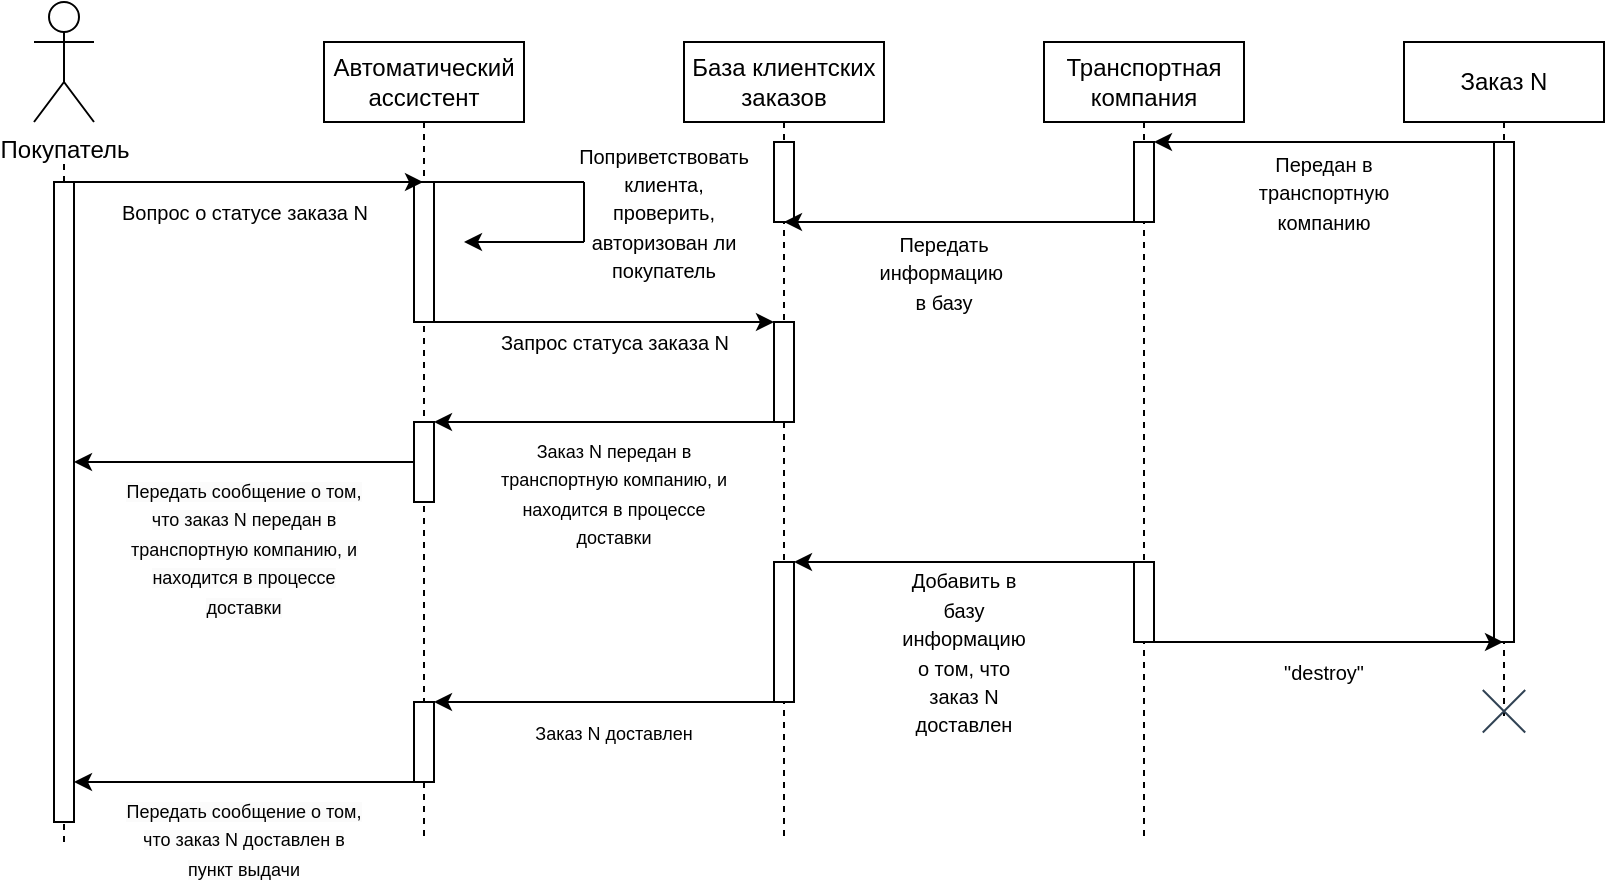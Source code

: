 <mxfile version="21.1.4" type="github">
  <diagram name="Page-1" id="2YBvvXClWsGukQMizWep">
    <mxGraphModel dx="835" dy="488" grid="1" gridSize="10" guides="1" tooltips="1" connect="1" arrows="1" fold="1" page="1" pageScale="1" pageWidth="850" pageHeight="1100" math="0" shadow="0">
      <root>
        <mxCell id="0" />
        <mxCell id="1" parent="0" />
        <mxCell id="7gnjKlUbNgWh5rUze1_p-7" value="Покупатель" style="shape=umlActor;verticalLabelPosition=bottom;verticalAlign=top;html=1;outlineConnect=0;" vertex="1" parent="1">
          <mxGeometry x="75" y="20" width="30" height="60" as="geometry" />
        </mxCell>
        <mxCell id="7gnjKlUbNgWh5rUze1_p-10" value="" style="endArrow=none;dashed=1;html=1;rounded=0;" edge="1" parent="1" source="7gnjKlUbNgWh5rUze1_p-14">
          <mxGeometry width="50" height="50" relative="1" as="geometry">
            <mxPoint x="90" y="320" as="sourcePoint" />
            <mxPoint x="90" y="100" as="targetPoint" />
          </mxGeometry>
        </mxCell>
        <mxCell id="7gnjKlUbNgWh5rUze1_p-15" value="" style="endArrow=none;dashed=1;html=1;rounded=0;" edge="1" parent="1" target="7gnjKlUbNgWh5rUze1_p-14">
          <mxGeometry width="50" height="50" relative="1" as="geometry">
            <mxPoint x="90" y="440" as="sourcePoint" />
            <mxPoint x="90" y="100" as="targetPoint" />
          </mxGeometry>
        </mxCell>
        <mxCell id="7gnjKlUbNgWh5rUze1_p-14" value="" style="html=1;points=[];perimeter=orthogonalPerimeter;outlineConnect=0;targetShapes=umlLifeline;portConstraint=eastwest;newEdgeStyle={&quot;edgeStyle&quot;:&quot;elbowEdgeStyle&quot;,&quot;elbow&quot;:&quot;vertical&quot;,&quot;curved&quot;:0,&quot;rounded&quot;:0};" vertex="1" parent="1">
          <mxGeometry x="85" y="110" width="10" height="320" as="geometry" />
        </mxCell>
        <mxCell id="7gnjKlUbNgWh5rUze1_p-17" value="Автоматический ассистент" style="shape=umlLifeline;perimeter=lifelinePerimeter;whiteSpace=wrap;html=1;container=0;dropTarget=0;collapsible=0;recursiveResize=0;outlineConnect=0;portConstraint=eastwest;newEdgeStyle={&quot;edgeStyle&quot;:&quot;elbowEdgeStyle&quot;,&quot;elbow&quot;:&quot;vertical&quot;,&quot;curved&quot;:0,&quot;rounded&quot;:0};" vertex="1" parent="1">
          <mxGeometry x="220" y="40" width="100" height="400" as="geometry" />
        </mxCell>
        <mxCell id="7gnjKlUbNgWh5rUze1_p-18" value="" style="html=1;points=[];perimeter=orthogonalPerimeter;outlineConnect=0;targetShapes=umlLifeline;portConstraint=eastwest;newEdgeStyle={&quot;edgeStyle&quot;:&quot;elbowEdgeStyle&quot;,&quot;elbow&quot;:&quot;vertical&quot;,&quot;curved&quot;:0,&quot;rounded&quot;:0};" vertex="1" parent="7gnjKlUbNgWh5rUze1_p-17">
          <mxGeometry x="45" y="70" width="10" height="70" as="geometry" />
        </mxCell>
        <mxCell id="7gnjKlUbNgWh5rUze1_p-43" value="" style="html=1;points=[];perimeter=orthogonalPerimeter;outlineConnect=0;targetShapes=umlLifeline;portConstraint=eastwest;newEdgeStyle={&quot;edgeStyle&quot;:&quot;elbowEdgeStyle&quot;,&quot;elbow&quot;:&quot;vertical&quot;,&quot;curved&quot;:0,&quot;rounded&quot;:0};" vertex="1" parent="7gnjKlUbNgWh5rUze1_p-17">
          <mxGeometry x="45" y="190" width="10" height="40" as="geometry" />
        </mxCell>
        <mxCell id="7gnjKlUbNgWh5rUze1_p-61" value="" style="html=1;points=[];perimeter=orthogonalPerimeter;outlineConnect=0;targetShapes=umlLifeline;portConstraint=eastwest;newEdgeStyle={&quot;edgeStyle&quot;:&quot;elbowEdgeStyle&quot;,&quot;elbow&quot;:&quot;vertical&quot;,&quot;curved&quot;:0,&quot;rounded&quot;:0};" vertex="1" parent="7gnjKlUbNgWh5rUze1_p-17">
          <mxGeometry x="45" y="330" width="10" height="40" as="geometry" />
        </mxCell>
        <mxCell id="7gnjKlUbNgWh5rUze1_p-19" value="Транспортная компания" style="shape=umlLifeline;perimeter=lifelinePerimeter;whiteSpace=wrap;html=1;container=0;dropTarget=0;collapsible=0;recursiveResize=0;outlineConnect=0;portConstraint=eastwest;newEdgeStyle={&quot;edgeStyle&quot;:&quot;elbowEdgeStyle&quot;,&quot;elbow&quot;:&quot;vertical&quot;,&quot;curved&quot;:0,&quot;rounded&quot;:0};" vertex="1" parent="1">
          <mxGeometry x="580" y="40" width="100" height="400" as="geometry" />
        </mxCell>
        <mxCell id="7gnjKlUbNgWh5rUze1_p-20" value="" style="html=1;points=[];perimeter=orthogonalPerimeter;outlineConnect=0;targetShapes=umlLifeline;portConstraint=eastwest;newEdgeStyle={&quot;edgeStyle&quot;:&quot;elbowEdgeStyle&quot;,&quot;elbow&quot;:&quot;vertical&quot;,&quot;curved&quot;:0,&quot;rounded&quot;:0};" vertex="1" parent="7gnjKlUbNgWh5rUze1_p-19">
          <mxGeometry x="45" y="50" width="10" height="40" as="geometry" />
        </mxCell>
        <mxCell id="7gnjKlUbNgWh5rUze1_p-41" value="" style="html=1;points=[];perimeter=orthogonalPerimeter;outlineConnect=0;targetShapes=umlLifeline;portConstraint=eastwest;newEdgeStyle={&quot;edgeStyle&quot;:&quot;elbowEdgeStyle&quot;,&quot;elbow&quot;:&quot;vertical&quot;,&quot;curved&quot;:0,&quot;rounded&quot;:0};" vertex="1" parent="7gnjKlUbNgWh5rUze1_p-19">
          <mxGeometry x="45" y="260" width="10" height="40" as="geometry" />
        </mxCell>
        <mxCell id="7gnjKlUbNgWh5rUze1_p-21" value="База клиентских заказов" style="shape=umlLifeline;perimeter=lifelinePerimeter;whiteSpace=wrap;html=1;container=0;dropTarget=0;collapsible=0;recursiveResize=0;outlineConnect=0;portConstraint=eastwest;newEdgeStyle={&quot;edgeStyle&quot;:&quot;elbowEdgeStyle&quot;,&quot;elbow&quot;:&quot;vertical&quot;,&quot;curved&quot;:0,&quot;rounded&quot;:0};" vertex="1" parent="1">
          <mxGeometry x="400" y="40" width="100" height="400" as="geometry" />
        </mxCell>
        <mxCell id="7gnjKlUbNgWh5rUze1_p-22" value="" style="html=1;points=[];perimeter=orthogonalPerimeter;outlineConnect=0;targetShapes=umlLifeline;portConstraint=eastwest;newEdgeStyle={&quot;edgeStyle&quot;:&quot;elbowEdgeStyle&quot;,&quot;elbow&quot;:&quot;vertical&quot;,&quot;curved&quot;:0,&quot;rounded&quot;:0};" vertex="1" parent="7gnjKlUbNgWh5rUze1_p-21">
          <mxGeometry x="45" y="140" width="10" height="50" as="geometry" />
        </mxCell>
        <mxCell id="7gnjKlUbNgWh5rUze1_p-32" value="" style="html=1;points=[];perimeter=orthogonalPerimeter;outlineConnect=0;targetShapes=umlLifeline;portConstraint=eastwest;newEdgeStyle={&quot;edgeStyle&quot;:&quot;elbowEdgeStyle&quot;,&quot;elbow&quot;:&quot;vertical&quot;,&quot;curved&quot;:0,&quot;rounded&quot;:0};" vertex="1" parent="7gnjKlUbNgWh5rUze1_p-21">
          <mxGeometry x="45" y="50" width="10" height="40" as="geometry" />
        </mxCell>
        <mxCell id="7gnjKlUbNgWh5rUze1_p-46" value="" style="html=1;points=[];perimeter=orthogonalPerimeter;outlineConnect=0;targetShapes=umlLifeline;portConstraint=eastwest;newEdgeStyle={&quot;edgeStyle&quot;:&quot;elbowEdgeStyle&quot;,&quot;elbow&quot;:&quot;vertical&quot;,&quot;curved&quot;:0,&quot;rounded&quot;:0};" vertex="1" parent="7gnjKlUbNgWh5rUze1_p-21">
          <mxGeometry x="45" y="260" width="10" height="70" as="geometry" />
        </mxCell>
        <mxCell id="7gnjKlUbNgWh5rUze1_p-23" value="" style="endArrow=classic;html=1;rounded=0;" edge="1" parent="1" target="7gnjKlUbNgWh5rUze1_p-17">
          <mxGeometry width="50" height="50" relative="1" as="geometry">
            <mxPoint x="90" y="110" as="sourcePoint" />
            <mxPoint x="410" y="180" as="targetPoint" />
          </mxGeometry>
        </mxCell>
        <mxCell id="7gnjKlUbNgWh5rUze1_p-24" value="&lt;font style=&quot;font-size: 10px;&quot;&gt;Вопрос о статусе заказа N&lt;/font&gt;" style="text;html=1;align=center;verticalAlign=middle;resizable=0;points=[];autosize=1;strokeColor=none;fillColor=none;" vertex="1" parent="1">
          <mxGeometry x="105" y="110" width="150" height="30" as="geometry" />
        </mxCell>
        <mxCell id="7gnjKlUbNgWh5rUze1_p-26" value="" style="endArrow=classic;html=1;rounded=0;" edge="1" parent="1" source="7gnjKlUbNgWh5rUze1_p-18" target="7gnjKlUbNgWh5rUze1_p-22">
          <mxGeometry width="50" height="50" relative="1" as="geometry">
            <mxPoint x="360" y="230" as="sourcePoint" />
            <mxPoint x="410" y="180" as="targetPoint" />
          </mxGeometry>
        </mxCell>
        <mxCell id="7gnjKlUbNgWh5rUze1_p-27" value="&lt;font style=&quot;font-size: 10px;&quot;&gt;Запрос статуса заказа N&lt;/font&gt;" style="text;html=1;align=center;verticalAlign=middle;resizable=0;points=[];autosize=1;strokeColor=none;fillColor=none;" vertex="1" parent="1">
          <mxGeometry x="295" y="175" width="140" height="30" as="geometry" />
        </mxCell>
        <mxCell id="7gnjKlUbNgWh5rUze1_p-28" value="Заказ N" style="shape=umlLifeline;perimeter=lifelinePerimeter;whiteSpace=wrap;html=1;container=0;dropTarget=0;collapsible=0;recursiveResize=0;outlineConnect=0;portConstraint=eastwest;newEdgeStyle={&quot;edgeStyle&quot;:&quot;elbowEdgeStyle&quot;,&quot;elbow&quot;:&quot;vertical&quot;,&quot;curved&quot;:0,&quot;rounded&quot;:0};" vertex="1" parent="1">
          <mxGeometry x="760" y="40" width="100" height="340" as="geometry" />
        </mxCell>
        <mxCell id="7gnjKlUbNgWh5rUze1_p-29" value="" style="html=1;points=[];perimeter=orthogonalPerimeter;outlineConnect=0;targetShapes=umlLifeline;portConstraint=eastwest;newEdgeStyle={&quot;edgeStyle&quot;:&quot;elbowEdgeStyle&quot;,&quot;elbow&quot;:&quot;vertical&quot;,&quot;curved&quot;:0,&quot;rounded&quot;:0};" vertex="1" parent="7gnjKlUbNgWh5rUze1_p-28">
          <mxGeometry x="45" y="50" width="10" height="250" as="geometry" />
        </mxCell>
        <mxCell id="7gnjKlUbNgWh5rUze1_p-30" value="" style="endArrow=classic;html=1;rounded=0;" edge="1" parent="1" source="7gnjKlUbNgWh5rUze1_p-29" target="7gnjKlUbNgWh5rUze1_p-20">
          <mxGeometry width="50" height="50" relative="1" as="geometry">
            <mxPoint x="430" y="260" as="sourcePoint" />
            <mxPoint x="480" y="210" as="targetPoint" />
            <Array as="points">
              <mxPoint x="720" y="90" />
              <mxPoint x="670" y="90" />
            </Array>
          </mxGeometry>
        </mxCell>
        <mxCell id="7gnjKlUbNgWh5rUze1_p-31" value="&lt;font style=&quot;font-size: 10px;&quot;&gt;Передан в транспортную компанию&lt;/font&gt;" style="text;html=1;strokeColor=none;fillColor=none;align=center;verticalAlign=middle;whiteSpace=wrap;rounded=0;" vertex="1" parent="1">
          <mxGeometry x="690" y="100" width="60" height="30" as="geometry" />
        </mxCell>
        <mxCell id="7gnjKlUbNgWh5rUze1_p-33" style="edgeStyle=elbowEdgeStyle;rounded=0;orthogonalLoop=1;jettySize=auto;html=1;elbow=vertical;curved=0;" edge="1" parent="1" source="7gnjKlUbNgWh5rUze1_p-20" target="7gnjKlUbNgWh5rUze1_p-21">
          <mxGeometry relative="1" as="geometry">
            <Array as="points">
              <mxPoint x="563" y="130" />
            </Array>
          </mxGeometry>
        </mxCell>
        <mxCell id="7gnjKlUbNgWh5rUze1_p-34" value="&lt;font style=&quot;font-size: 10px;&quot;&gt;Передать информацию&amp;nbsp; в базу&lt;/font&gt;" style="text;html=1;strokeColor=none;fillColor=none;align=center;verticalAlign=middle;whiteSpace=wrap;rounded=0;" vertex="1" parent="1">
          <mxGeometry x="500" y="140" width="60" height="30" as="geometry" />
        </mxCell>
        <mxCell id="7gnjKlUbNgWh5rUze1_p-37" value="" style="endArrow=none;html=1;rounded=0;endFill=0;" edge="1" parent="1" source="7gnjKlUbNgWh5rUze1_p-18">
          <mxGeometry width="50" height="50" relative="1" as="geometry">
            <mxPoint x="320" y="150" as="sourcePoint" />
            <mxPoint x="350" y="110" as="targetPoint" />
          </mxGeometry>
        </mxCell>
        <mxCell id="7gnjKlUbNgWh5rUze1_p-38" value="" style="endArrow=none;html=1;rounded=0;" edge="1" parent="1">
          <mxGeometry width="50" height="50" relative="1" as="geometry">
            <mxPoint x="350" y="110" as="sourcePoint" />
            <mxPoint x="350" y="140" as="targetPoint" />
          </mxGeometry>
        </mxCell>
        <mxCell id="7gnjKlUbNgWh5rUze1_p-39" value="" style="endArrow=classic;html=1;rounded=0;" edge="1" parent="1">
          <mxGeometry width="50" height="50" relative="1" as="geometry">
            <mxPoint x="350" y="140" as="sourcePoint" />
            <mxPoint x="290" y="140" as="targetPoint" />
          </mxGeometry>
        </mxCell>
        <mxCell id="7gnjKlUbNgWh5rUze1_p-40" value="&lt;font style=&quot;font-size: 10px;&quot;&gt;Поприветствовать клиента, проверить, авторизован ли покупатель&lt;/font&gt;" style="text;html=1;strokeColor=none;fillColor=none;align=center;verticalAlign=middle;whiteSpace=wrap;rounded=0;" vertex="1" parent="1">
          <mxGeometry x="360" y="110" width="60" height="30" as="geometry" />
        </mxCell>
        <mxCell id="7gnjKlUbNgWh5rUze1_p-42" value="" style="endArrow=classic;html=1;rounded=0;" edge="1" parent="1" source="7gnjKlUbNgWh5rUze1_p-22" target="7gnjKlUbNgWh5rUze1_p-43">
          <mxGeometry width="50" height="50" relative="1" as="geometry">
            <mxPoint x="430" y="280" as="sourcePoint" />
            <mxPoint x="340" y="230" as="targetPoint" />
          </mxGeometry>
        </mxCell>
        <mxCell id="7gnjKlUbNgWh5rUze1_p-45" value="&lt;font style=&quot;font-size: 9px;&quot;&gt;Заказ N передан в транспортную компанию, и находится в процессе доставки&lt;/font&gt;" style="text;html=1;strokeColor=none;fillColor=none;align=center;verticalAlign=middle;whiteSpace=wrap;rounded=0;" vertex="1" parent="1">
          <mxGeometry x="305" y="250" width="120" height="30" as="geometry" />
        </mxCell>
        <mxCell id="7gnjKlUbNgWh5rUze1_p-47" value="" style="endArrow=classic;html=1;rounded=0;" edge="1" parent="1" source="7gnjKlUbNgWh5rUze1_p-41" target="7gnjKlUbNgWh5rUze1_p-46">
          <mxGeometry width="50" height="50" relative="1" as="geometry">
            <mxPoint x="430" y="300" as="sourcePoint" />
            <mxPoint x="480" y="250" as="targetPoint" />
            <Array as="points">
              <mxPoint x="540" y="300" />
            </Array>
          </mxGeometry>
        </mxCell>
        <mxCell id="7gnjKlUbNgWh5rUze1_p-49" value="&lt;font style=&quot;font-size: 10px;&quot;&gt;Добавить в базу информацию о том, что заказ N доставлен&lt;/font&gt;" style="text;html=1;strokeColor=none;fillColor=none;align=center;verticalAlign=middle;whiteSpace=wrap;rounded=0;" vertex="1" parent="1">
          <mxGeometry x="510" y="330" width="60" height="30" as="geometry" />
        </mxCell>
        <mxCell id="7gnjKlUbNgWh5rUze1_p-56" value="" style="shape=cross;whiteSpace=wrap;html=1;rotation=45;fillColor=#000000;fontColor=#ffffff;strokeColor=#314354;size=0;" vertex="1" parent="1">
          <mxGeometry x="795" y="359.64" width="30" height="30" as="geometry" />
        </mxCell>
        <mxCell id="7gnjKlUbNgWh5rUze1_p-57" style="edgeStyle=elbowEdgeStyle;rounded=0;orthogonalLoop=1;jettySize=auto;html=1;elbow=vertical;curved=0;" edge="1" parent="1" source="7gnjKlUbNgWh5rUze1_p-41" target="7gnjKlUbNgWh5rUze1_p-28">
          <mxGeometry relative="1" as="geometry">
            <Array as="points">
              <mxPoint x="698" y="340" />
            </Array>
          </mxGeometry>
        </mxCell>
        <mxCell id="7gnjKlUbNgWh5rUze1_p-58" value="&lt;span style=&quot;font-size: 10px;&quot;&gt;&quot;destroy&quot;&lt;/span&gt;" style="text;html=1;strokeColor=none;fillColor=none;align=center;verticalAlign=middle;whiteSpace=wrap;rounded=0;" vertex="1" parent="1">
          <mxGeometry x="690" y="340" width="60" height="30" as="geometry" />
        </mxCell>
        <mxCell id="7gnjKlUbNgWh5rUze1_p-62" style="edgeStyle=elbowEdgeStyle;rounded=0;orthogonalLoop=1;jettySize=auto;html=1;elbow=vertical;curved=0;" edge="1" parent="1" source="7gnjKlUbNgWh5rUze1_p-46" target="7gnjKlUbNgWh5rUze1_p-61">
          <mxGeometry relative="1" as="geometry">
            <Array as="points">
              <mxPoint x="320" y="370" />
              <mxPoint x="330" y="370" />
            </Array>
          </mxGeometry>
        </mxCell>
        <mxCell id="7gnjKlUbNgWh5rUze1_p-63" style="edgeStyle=elbowEdgeStyle;rounded=0;orthogonalLoop=1;jettySize=auto;html=1;elbow=vertical;curved=0;" edge="1" parent="1" source="7gnjKlUbNgWh5rUze1_p-43" target="7gnjKlUbNgWh5rUze1_p-14">
          <mxGeometry relative="1" as="geometry" />
        </mxCell>
        <mxCell id="7gnjKlUbNgWh5rUze1_p-64" value="&lt;span style=&quot;color: rgb(0, 0, 0); font-family: Helvetica; font-size: 9px; font-style: normal; font-variant-ligatures: normal; font-variant-caps: normal; font-weight: 400; letter-spacing: normal; orphans: 2; text-indent: 0px; text-transform: none; widows: 2; word-spacing: 0px; -webkit-text-stroke-width: 0px; background-color: rgb(251, 251, 251); text-decoration-thickness: initial; text-decoration-style: initial; text-decoration-color: initial; float: none; display: inline !important;&quot;&gt;Передать сообщение о том, что заказ N передан в транспортную компанию, и находится в процессе доставки&lt;/span&gt;" style="text;whiteSpace=wrap;html=1;align=center;" vertex="1" parent="1">
          <mxGeometry x="120" y="250" width="120" height="40" as="geometry" />
        </mxCell>
        <mxCell id="7gnjKlUbNgWh5rUze1_p-66" value="&lt;font style=&quot;font-size: 9px;&quot;&gt;Заказ N доставлен&lt;/font&gt;" style="text;html=1;strokeColor=none;fillColor=none;align=center;verticalAlign=middle;whiteSpace=wrap;rounded=0;" vertex="1" parent="1">
          <mxGeometry x="305" y="370" width="120" height="30" as="geometry" />
        </mxCell>
        <mxCell id="7gnjKlUbNgWh5rUze1_p-67" style="edgeStyle=elbowEdgeStyle;rounded=0;orthogonalLoop=1;jettySize=auto;html=1;elbow=vertical;curved=0;" edge="1" parent="1" source="7gnjKlUbNgWh5rUze1_p-61" target="7gnjKlUbNgWh5rUze1_p-14">
          <mxGeometry relative="1" as="geometry">
            <Array as="points">
              <mxPoint x="180" y="410" />
            </Array>
          </mxGeometry>
        </mxCell>
        <mxCell id="7gnjKlUbNgWh5rUze1_p-69" value="&lt;span style=&quot;color: rgb(0, 0, 0); font-family: Helvetica; font-size: 9px; font-style: normal; font-variant-ligatures: normal; font-variant-caps: normal; font-weight: 400; letter-spacing: normal; orphans: 2; text-indent: 0px; text-transform: none; widows: 2; word-spacing: 0px; -webkit-text-stroke-width: 0px; background-color: rgb(251, 251, 251); text-decoration-thickness: initial; text-decoration-style: initial; text-decoration-color: initial; float: none; display: inline !important;&quot;&gt;Передать сообщение о том, что заказ N доставлен в пункт выдачи&lt;/span&gt;" style="text;whiteSpace=wrap;html=1;align=center;" vertex="1" parent="1">
          <mxGeometry x="120" y="410" width="120" height="40" as="geometry" />
        </mxCell>
      </root>
    </mxGraphModel>
  </diagram>
</mxfile>
